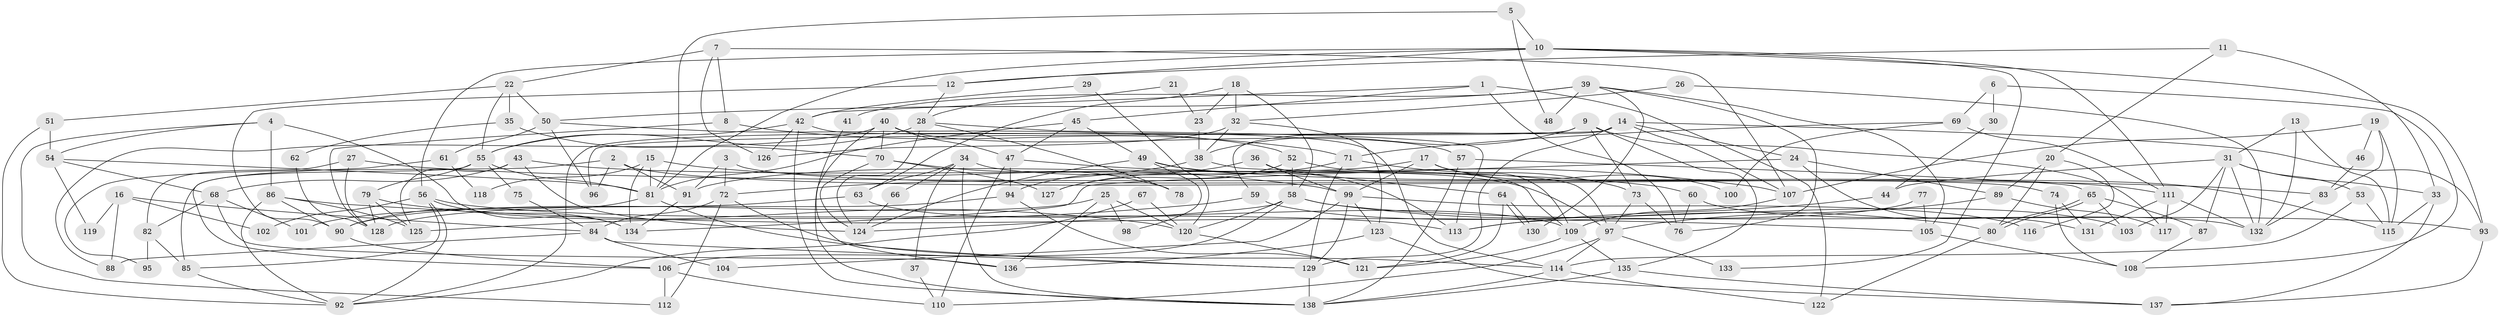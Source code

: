 // Generated by graph-tools (version 1.1) at 2025/49/03/09/25 04:49:28]
// undirected, 138 vertices, 276 edges
graph export_dot {
graph [start="1"]
  node [color=gray90,style=filled];
  1;
  2;
  3;
  4;
  5;
  6;
  7;
  8;
  9;
  10;
  11;
  12;
  13;
  14;
  15;
  16;
  17;
  18;
  19;
  20;
  21;
  22;
  23;
  24;
  25;
  26;
  27;
  28;
  29;
  30;
  31;
  32;
  33;
  34;
  35;
  36;
  37;
  38;
  39;
  40;
  41;
  42;
  43;
  44;
  45;
  46;
  47;
  48;
  49;
  50;
  51;
  52;
  53;
  54;
  55;
  56;
  57;
  58;
  59;
  60;
  61;
  62;
  63;
  64;
  65;
  66;
  67;
  68;
  69;
  70;
  71;
  72;
  73;
  74;
  75;
  76;
  77;
  78;
  79;
  80;
  81;
  82;
  83;
  84;
  85;
  86;
  87;
  88;
  89;
  90;
  91;
  92;
  93;
  94;
  95;
  96;
  97;
  98;
  99;
  100;
  101;
  102;
  103;
  104;
  105;
  106;
  107;
  108;
  109;
  110;
  111;
  112;
  113;
  114;
  115;
  116;
  117;
  118;
  119;
  120;
  121;
  122;
  123;
  124;
  125;
  126;
  127;
  128;
  129;
  130;
  131;
  132;
  133;
  134;
  135;
  136;
  137;
  138;
  1 -- 122;
  1 -- 42;
  1 -- 45;
  1 -- 76;
  2 -- 91;
  2 -- 115;
  2 -- 95;
  2 -- 96;
  3 -- 91;
  3 -- 72;
  3 -- 74;
  4 -- 134;
  4 -- 86;
  4 -- 54;
  4 -- 112;
  5 -- 81;
  5 -- 10;
  5 -- 48;
  6 -- 108;
  6 -- 69;
  6 -- 30;
  7 -- 22;
  7 -- 8;
  7 -- 107;
  7 -- 126;
  8 -- 128;
  8 -- 71;
  9 -- 92;
  9 -- 38;
  9 -- 73;
  9 -- 117;
  9 -- 135;
  10 -- 12;
  10 -- 81;
  10 -- 56;
  10 -- 93;
  10 -- 111;
  10 -- 133;
  11 -- 33;
  11 -- 20;
  11 -- 12;
  12 -- 28;
  12 -- 90;
  13 -- 132;
  13 -- 31;
  13 -- 115;
  14 -- 24;
  14 -- 59;
  14 -- 93;
  14 -- 96;
  14 -- 107;
  14 -- 129;
  15 -- 81;
  15 -- 134;
  15 -- 99;
  15 -- 118;
  16 -- 84;
  16 -- 88;
  16 -- 102;
  16 -- 119;
  17 -- 109;
  17 -- 99;
  17 -- 91;
  17 -- 100;
  18 -- 58;
  18 -- 32;
  18 -- 23;
  18 -- 63;
  19 -- 107;
  19 -- 115;
  19 -- 46;
  19 -- 83;
  20 -- 80;
  20 -- 89;
  20 -- 116;
  21 -- 23;
  21 -- 28;
  22 -- 50;
  22 -- 55;
  22 -- 35;
  22 -- 51;
  23 -- 38;
  24 -- 89;
  24 -- 131;
  24 -- 134;
  25 -- 120;
  25 -- 90;
  25 -- 98;
  25 -- 136;
  26 -- 32;
  26 -- 132;
  27 -- 82;
  27 -- 83;
  27 -- 128;
  28 -- 124;
  28 -- 55;
  28 -- 78;
  28 -- 113;
  29 -- 42;
  29 -- 120;
  30 -- 44;
  31 -- 132;
  31 -- 53;
  31 -- 33;
  31 -- 44;
  31 -- 87;
  31 -- 103;
  32 -- 126;
  32 -- 38;
  32 -- 123;
  33 -- 137;
  33 -- 115;
  34 -- 138;
  34 -- 63;
  34 -- 37;
  34 -- 66;
  34 -- 97;
  35 -- 70;
  35 -- 62;
  36 -- 99;
  36 -- 64;
  36 -- 94;
  37 -- 110;
  38 -- 72;
  38 -- 97;
  39 -- 76;
  39 -- 50;
  39 -- 41;
  39 -- 48;
  39 -- 105;
  39 -- 130;
  40 -- 138;
  40 -- 47;
  40 -- 57;
  40 -- 70;
  40 -- 88;
  41 -- 136;
  42 -- 138;
  42 -- 55;
  42 -- 114;
  42 -- 126;
  43 -- 124;
  43 -- 68;
  43 -- 60;
  43 -- 125;
  44 -- 113;
  45 -- 81;
  45 -- 47;
  45 -- 49;
  46 -- 83;
  47 -- 107;
  47 -- 94;
  47 -- 110;
  49 -- 113;
  49 -- 98;
  49 -- 111;
  49 -- 124;
  50 -- 96;
  50 -- 52;
  50 -- 61;
  51 -- 54;
  51 -- 92;
  52 -- 127;
  52 -- 109;
  52 -- 58;
  53 -- 115;
  53 -- 114;
  54 -- 81;
  54 -- 68;
  54 -- 119;
  55 -- 81;
  55 -- 79;
  55 -- 75;
  55 -- 85;
  56 -- 85;
  56 -- 92;
  56 -- 102;
  56 -- 113;
  56 -- 134;
  57 -- 138;
  57 -- 65;
  58 -- 93;
  58 -- 80;
  58 -- 106;
  58 -- 120;
  58 -- 124;
  59 -- 125;
  59 -- 103;
  60 -- 76;
  60 -- 132;
  61 -- 106;
  61 -- 118;
  62 -- 128;
  63 -- 109;
  63 -- 101;
  64 -- 121;
  64 -- 130;
  64 -- 130;
  65 -- 80;
  65 -- 80;
  65 -- 87;
  65 -- 103;
  66 -- 124;
  67 -- 120;
  67 -- 92;
  68 -- 136;
  68 -- 82;
  68 -- 101;
  69 -- 71;
  69 -- 111;
  69 -- 100;
  70 -- 124;
  70 -- 78;
  70 -- 127;
  71 -- 129;
  71 -- 73;
  71 -- 127;
  72 -- 114;
  72 -- 112;
  72 -- 84;
  73 -- 97;
  73 -- 76;
  74 -- 108;
  74 -- 131;
  75 -- 84;
  77 -- 113;
  77 -- 105;
  79 -- 125;
  79 -- 128;
  79 -- 120;
  80 -- 122;
  81 -- 90;
  81 -- 129;
  82 -- 85;
  82 -- 95;
  83 -- 132;
  84 -- 129;
  84 -- 88;
  84 -- 104;
  85 -- 92;
  86 -- 92;
  86 -- 90;
  86 -- 105;
  86 -- 125;
  87 -- 108;
  89 -- 117;
  89 -- 97;
  90 -- 106;
  91 -- 134;
  93 -- 137;
  94 -- 121;
  94 -- 128;
  97 -- 114;
  97 -- 110;
  97 -- 133;
  99 -- 123;
  99 -- 104;
  99 -- 116;
  99 -- 129;
  105 -- 108;
  106 -- 110;
  106 -- 112;
  107 -- 109;
  109 -- 121;
  109 -- 135;
  111 -- 117;
  111 -- 131;
  111 -- 132;
  114 -- 138;
  114 -- 122;
  120 -- 121;
  123 -- 137;
  123 -- 136;
  129 -- 138;
  135 -- 137;
  135 -- 138;
}
